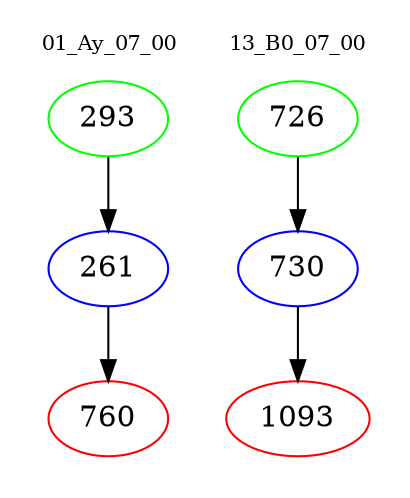 digraph{
subgraph cluster_0 {
color = white
label = "01_Ay_07_00";
fontsize=10;
T0_293 [label="293", color="green"]
T0_293 -> T0_261 [color="black"]
T0_261 [label="261", color="blue"]
T0_261 -> T0_760 [color="black"]
T0_760 [label="760", color="red"]
}
subgraph cluster_1 {
color = white
label = "13_B0_07_00";
fontsize=10;
T1_726 [label="726", color="green"]
T1_726 -> T1_730 [color="black"]
T1_730 [label="730", color="blue"]
T1_730 -> T1_1093 [color="black"]
T1_1093 [label="1093", color="red"]
}
}
